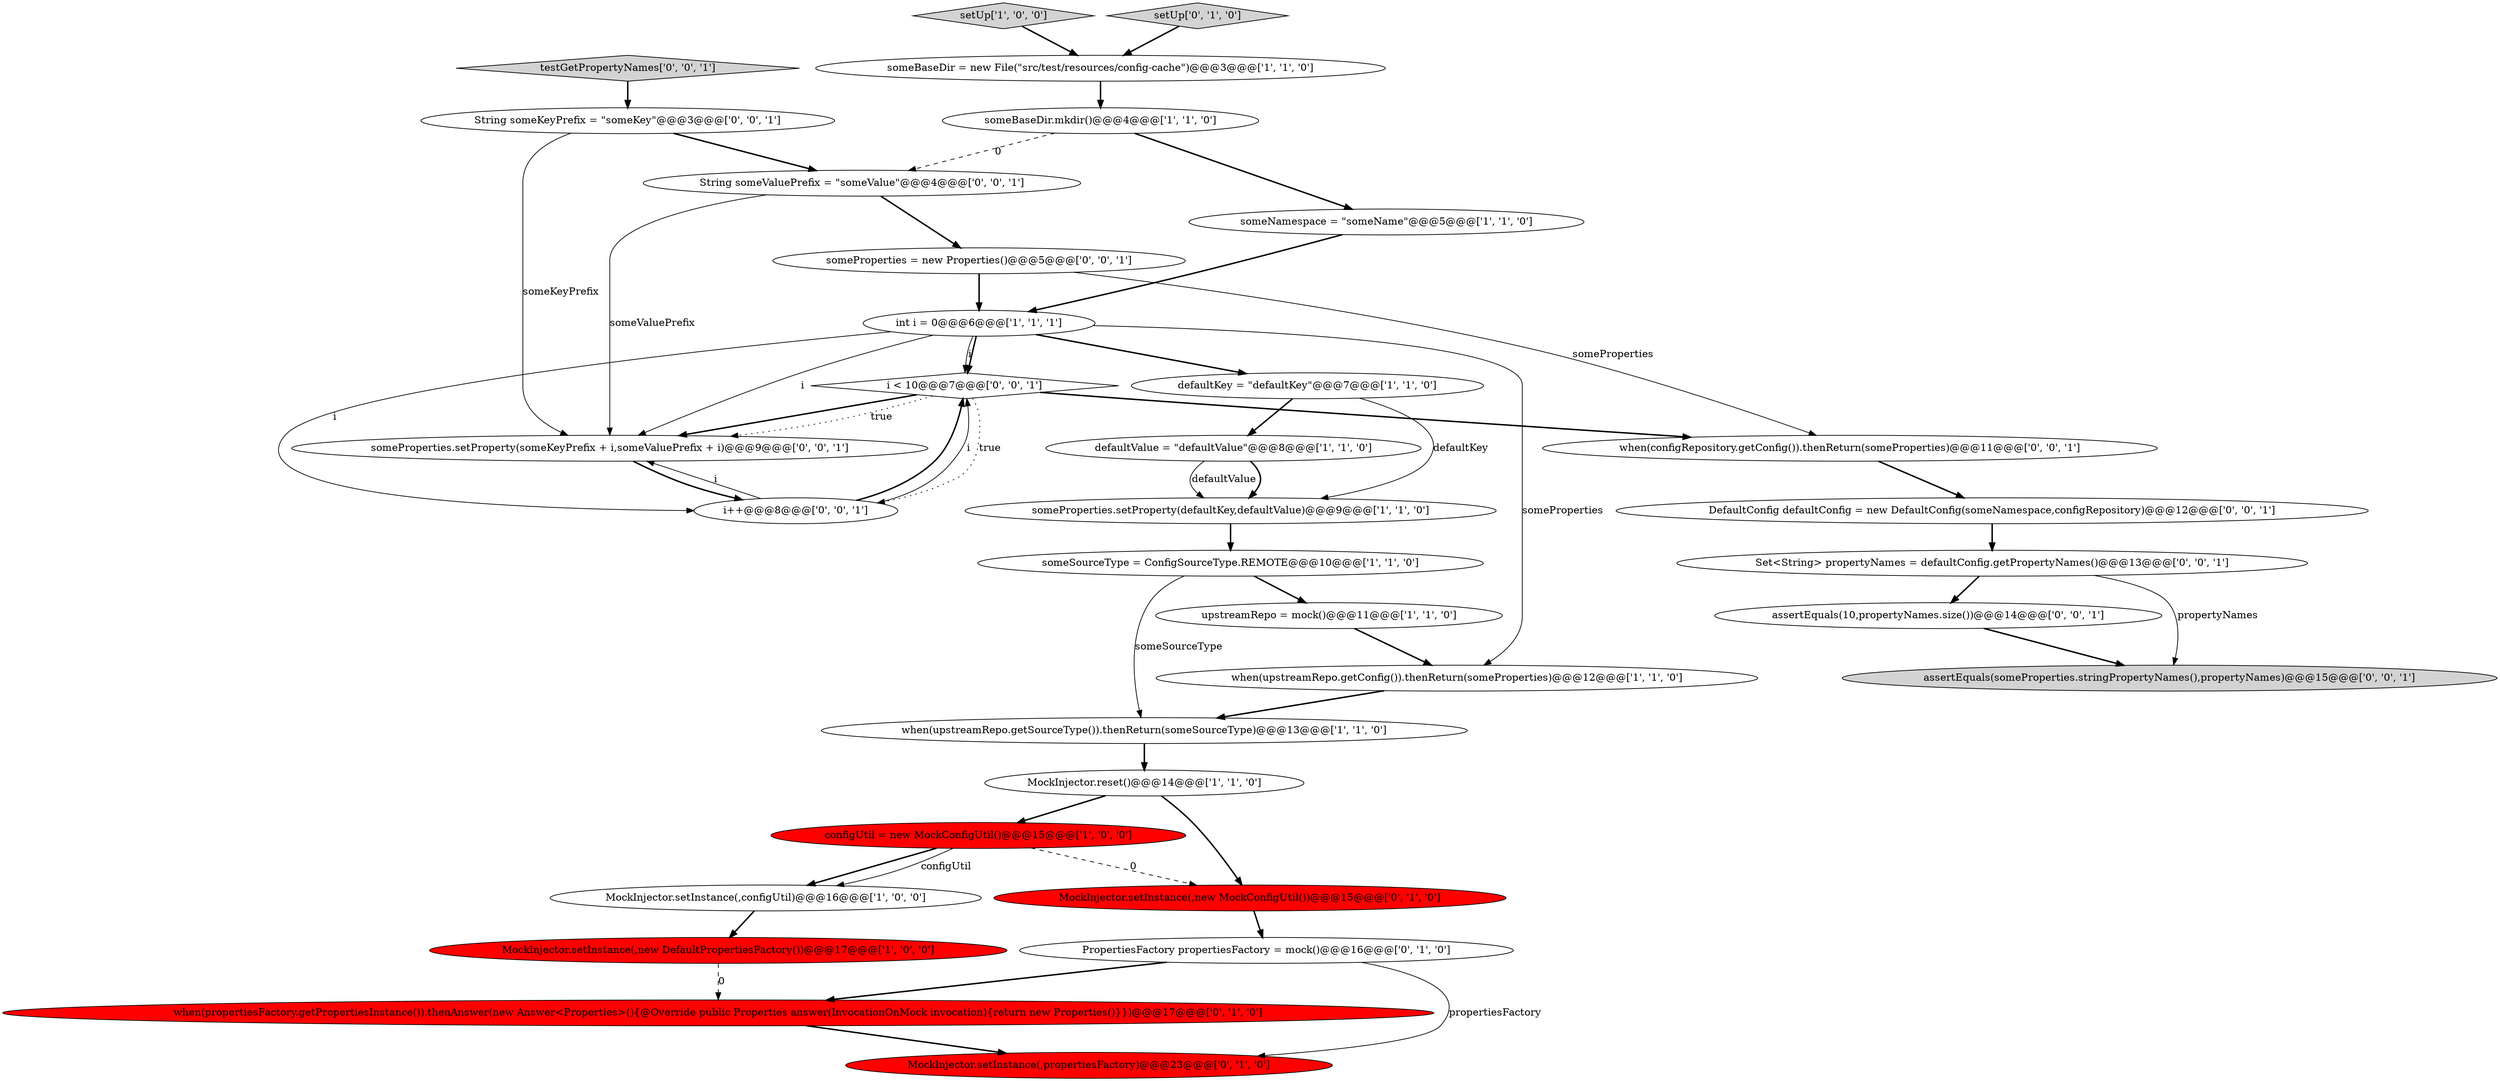 digraph {
16 [style = filled, label = "PropertiesFactory propertiesFactory = mock()@@@16@@@['0', '1', '0']", fillcolor = white, shape = ellipse image = "AAA0AAABBB2BBB"];
4 [style = filled, label = "someBaseDir.mkdir()@@@4@@@['1', '1', '0']", fillcolor = white, shape = ellipse image = "AAA0AAABBB1BBB"];
27 [style = filled, label = "i < 10@@@7@@@['0', '0', '1']", fillcolor = white, shape = diamond image = "AAA0AAABBB3BBB"];
21 [style = filled, label = "when(configRepository.getConfig()).thenReturn(someProperties)@@@11@@@['0', '0', '1']", fillcolor = white, shape = ellipse image = "AAA0AAABBB3BBB"];
23 [style = filled, label = "testGetPropertyNames['0', '0', '1']", fillcolor = lightgray, shape = diamond image = "AAA0AAABBB3BBB"];
9 [style = filled, label = "when(upstreamRepo.getSourceType()).thenReturn(someSourceType)@@@13@@@['1', '1', '0']", fillcolor = white, shape = ellipse image = "AAA0AAABBB1BBB"];
12 [style = filled, label = "someBaseDir = new File(\"src/test/resources/config-cache\")@@@3@@@['1', '1', '0']", fillcolor = white, shape = ellipse image = "AAA0AAABBB1BBB"];
32 [style = filled, label = "String someValuePrefix = \"someValue\"@@@4@@@['0', '0', '1']", fillcolor = white, shape = ellipse image = "AAA0AAABBB3BBB"];
14 [style = filled, label = "defaultKey = \"defaultKey\"@@@7@@@['1', '1', '0']", fillcolor = white, shape = ellipse image = "AAA0AAABBB1BBB"];
8 [style = filled, label = "someSourceType = ConfigSourceType.REMOTE@@@10@@@['1', '1', '0']", fillcolor = white, shape = ellipse image = "AAA0AAABBB1BBB"];
0 [style = filled, label = "someNamespace = \"someName\"@@@5@@@['1', '1', '0']", fillcolor = white, shape = ellipse image = "AAA0AAABBB1BBB"];
10 [style = filled, label = "configUtil = new MockConfigUtil()@@@15@@@['1', '0', '0']", fillcolor = red, shape = ellipse image = "AAA1AAABBB1BBB"];
29 [style = filled, label = "String someKeyPrefix = \"someKey\"@@@3@@@['0', '0', '1']", fillcolor = white, shape = ellipse image = "AAA0AAABBB3BBB"];
24 [style = filled, label = "Set<String> propertyNames = defaultConfig.getPropertyNames()@@@13@@@['0', '0', '1']", fillcolor = white, shape = ellipse image = "AAA0AAABBB3BBB"];
19 [style = filled, label = "MockInjector.setInstance(,new MockConfigUtil())@@@15@@@['0', '1', '0']", fillcolor = red, shape = ellipse image = "AAA1AAABBB2BBB"];
1 [style = filled, label = "setUp['1', '0', '0']", fillcolor = lightgray, shape = diamond image = "AAA0AAABBB1BBB"];
18 [style = filled, label = "when(propertiesFactory.getPropertiesInstance()).thenAnswer(new Answer<Properties>(){@Override public Properties answer(InvocationOnMock invocation){return new Properties()}})@@@17@@@['0', '1', '0']", fillcolor = red, shape = ellipse image = "AAA1AAABBB2BBB"];
25 [style = filled, label = "someProperties = new Properties()@@@5@@@['0', '0', '1']", fillcolor = white, shape = ellipse image = "AAA0AAABBB3BBB"];
28 [style = filled, label = "DefaultConfig defaultConfig = new DefaultConfig(someNamespace,configRepository)@@@12@@@['0', '0', '1']", fillcolor = white, shape = ellipse image = "AAA0AAABBB3BBB"];
26 [style = filled, label = "someProperties.setProperty(someKeyPrefix + i,someValuePrefix + i)@@@9@@@['0', '0', '1']", fillcolor = white, shape = ellipse image = "AAA0AAABBB3BBB"];
5 [style = filled, label = "when(upstreamRepo.getConfig()).thenReturn(someProperties)@@@12@@@['1', '1', '0']", fillcolor = white, shape = ellipse image = "AAA0AAABBB1BBB"];
2 [style = filled, label = "someProperties.setProperty(defaultKey,defaultValue)@@@9@@@['1', '1', '0']", fillcolor = white, shape = ellipse image = "AAA0AAABBB1BBB"];
11 [style = filled, label = "MockInjector.setInstance(,new DefaultPropertiesFactory())@@@17@@@['1', '0', '0']", fillcolor = red, shape = ellipse image = "AAA1AAABBB1BBB"];
17 [style = filled, label = "MockInjector.setInstance(,propertiesFactory)@@@23@@@['0', '1', '0']", fillcolor = red, shape = ellipse image = "AAA1AAABBB2BBB"];
20 [style = filled, label = "setUp['0', '1', '0']", fillcolor = lightgray, shape = diamond image = "AAA0AAABBB2BBB"];
31 [style = filled, label = "assertEquals(10,propertyNames.size())@@@14@@@['0', '0', '1']", fillcolor = white, shape = ellipse image = "AAA0AAABBB3BBB"];
22 [style = filled, label = "assertEquals(someProperties.stringPropertyNames(),propertyNames)@@@15@@@['0', '0', '1']", fillcolor = lightgray, shape = ellipse image = "AAA0AAABBB3BBB"];
3 [style = filled, label = "MockInjector.reset()@@@14@@@['1', '1', '0']", fillcolor = white, shape = ellipse image = "AAA0AAABBB1BBB"];
6 [style = filled, label = "MockInjector.setInstance(,configUtil)@@@16@@@['1', '0', '0']", fillcolor = white, shape = ellipse image = "AAA0AAABBB1BBB"];
13 [style = filled, label = "int i = 0@@@6@@@['1', '1', '1']", fillcolor = white, shape = ellipse image = "AAA0AAABBB1BBB"];
7 [style = filled, label = "upstreamRepo = mock()@@@11@@@['1', '1', '0']", fillcolor = white, shape = ellipse image = "AAA0AAABBB1BBB"];
30 [style = filled, label = "i++@@@8@@@['0', '0', '1']", fillcolor = white, shape = ellipse image = "AAA0AAABBB3BBB"];
15 [style = filled, label = "defaultValue = \"defaultValue\"@@@8@@@['1', '1', '0']", fillcolor = white, shape = ellipse image = "AAA0AAABBB1BBB"];
29->26 [style = solid, label="someKeyPrefix"];
15->2 [style = bold, label=""];
16->18 [style = bold, label=""];
14->2 [style = solid, label="defaultKey"];
10->6 [style = solid, label="configUtil"];
31->22 [style = bold, label=""];
0->13 [style = bold, label=""];
5->9 [style = bold, label=""];
13->26 [style = solid, label="i"];
25->13 [style = bold, label=""];
10->19 [style = dashed, label="0"];
27->26 [style = dotted, label="true"];
30->27 [style = bold, label=""];
30->26 [style = solid, label="i"];
18->17 [style = bold, label=""];
16->17 [style = solid, label="propertiesFactory"];
30->27 [style = solid, label="i"];
13->30 [style = solid, label="i"];
10->6 [style = bold, label=""];
8->7 [style = bold, label=""];
4->0 [style = bold, label=""];
19->16 [style = bold, label=""];
26->30 [style = bold, label=""];
21->28 [style = bold, label=""];
15->2 [style = solid, label="defaultValue"];
23->29 [style = bold, label=""];
4->32 [style = dashed, label="0"];
3->10 [style = bold, label=""];
24->22 [style = solid, label="propertyNames"];
27->30 [style = dotted, label="true"];
7->5 [style = bold, label=""];
13->27 [style = bold, label=""];
12->4 [style = bold, label=""];
3->19 [style = bold, label=""];
24->31 [style = bold, label=""];
13->5 [style = solid, label="someProperties"];
13->27 [style = solid, label="i"];
11->18 [style = dashed, label="0"];
29->32 [style = bold, label=""];
6->11 [style = bold, label=""];
8->9 [style = solid, label="someSourceType"];
20->12 [style = bold, label=""];
32->25 [style = bold, label=""];
1->12 [style = bold, label=""];
28->24 [style = bold, label=""];
9->3 [style = bold, label=""];
25->21 [style = solid, label="someProperties"];
14->15 [style = bold, label=""];
27->21 [style = bold, label=""];
13->14 [style = bold, label=""];
2->8 [style = bold, label=""];
27->26 [style = bold, label=""];
32->26 [style = solid, label="someValuePrefix"];
}
